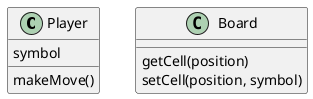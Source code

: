 @startuml

Player : symbol
Player : makeMove()

Board : getCell(position)
Board : setCell(position, symbol)

@enduml
